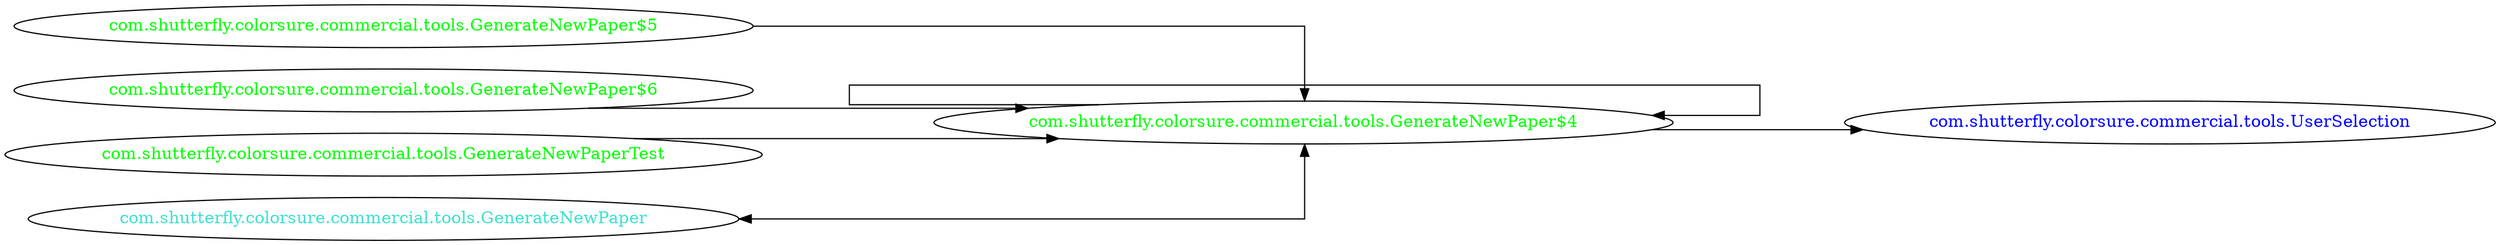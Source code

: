 digraph dependencyGraph {
 concentrate=true;
 ranksep="2.0";
 rankdir="LR"; 
 splines="ortho";
"com.shutterfly.colorsure.commercial.tools.GenerateNewPaper$4" [fontcolor="red"];
"com.shutterfly.colorsure.commercial.tools.UserSelection" [ fontcolor="blue" ];
"com.shutterfly.colorsure.commercial.tools.GenerateNewPaper$4"->"com.shutterfly.colorsure.commercial.tools.UserSelection";
"com.shutterfly.colorsure.commercial.tools.GenerateNewPaper$4" [ fontcolor="green" ];
"com.shutterfly.colorsure.commercial.tools.GenerateNewPaper$4"->"com.shutterfly.colorsure.commercial.tools.GenerateNewPaper$4";
"com.shutterfly.colorsure.commercial.tools.GenerateNewPaper$5" [ fontcolor="green" ];
"com.shutterfly.colorsure.commercial.tools.GenerateNewPaper$5"->"com.shutterfly.colorsure.commercial.tools.GenerateNewPaper$4";
"com.shutterfly.colorsure.commercial.tools.GenerateNewPaper$6" [ fontcolor="green" ];
"com.shutterfly.colorsure.commercial.tools.GenerateNewPaper$6"->"com.shutterfly.colorsure.commercial.tools.GenerateNewPaper$4";
"com.shutterfly.colorsure.commercial.tools.GenerateNewPaperTest" [ fontcolor="green" ];
"com.shutterfly.colorsure.commercial.tools.GenerateNewPaperTest"->"com.shutterfly.colorsure.commercial.tools.GenerateNewPaper$4";
"com.shutterfly.colorsure.commercial.tools.GenerateNewPaper" [ fontcolor="turquoise" ];
"com.shutterfly.colorsure.commercial.tools.GenerateNewPaper"->"com.shutterfly.colorsure.commercial.tools.GenerateNewPaper$4" [dir=both];
}